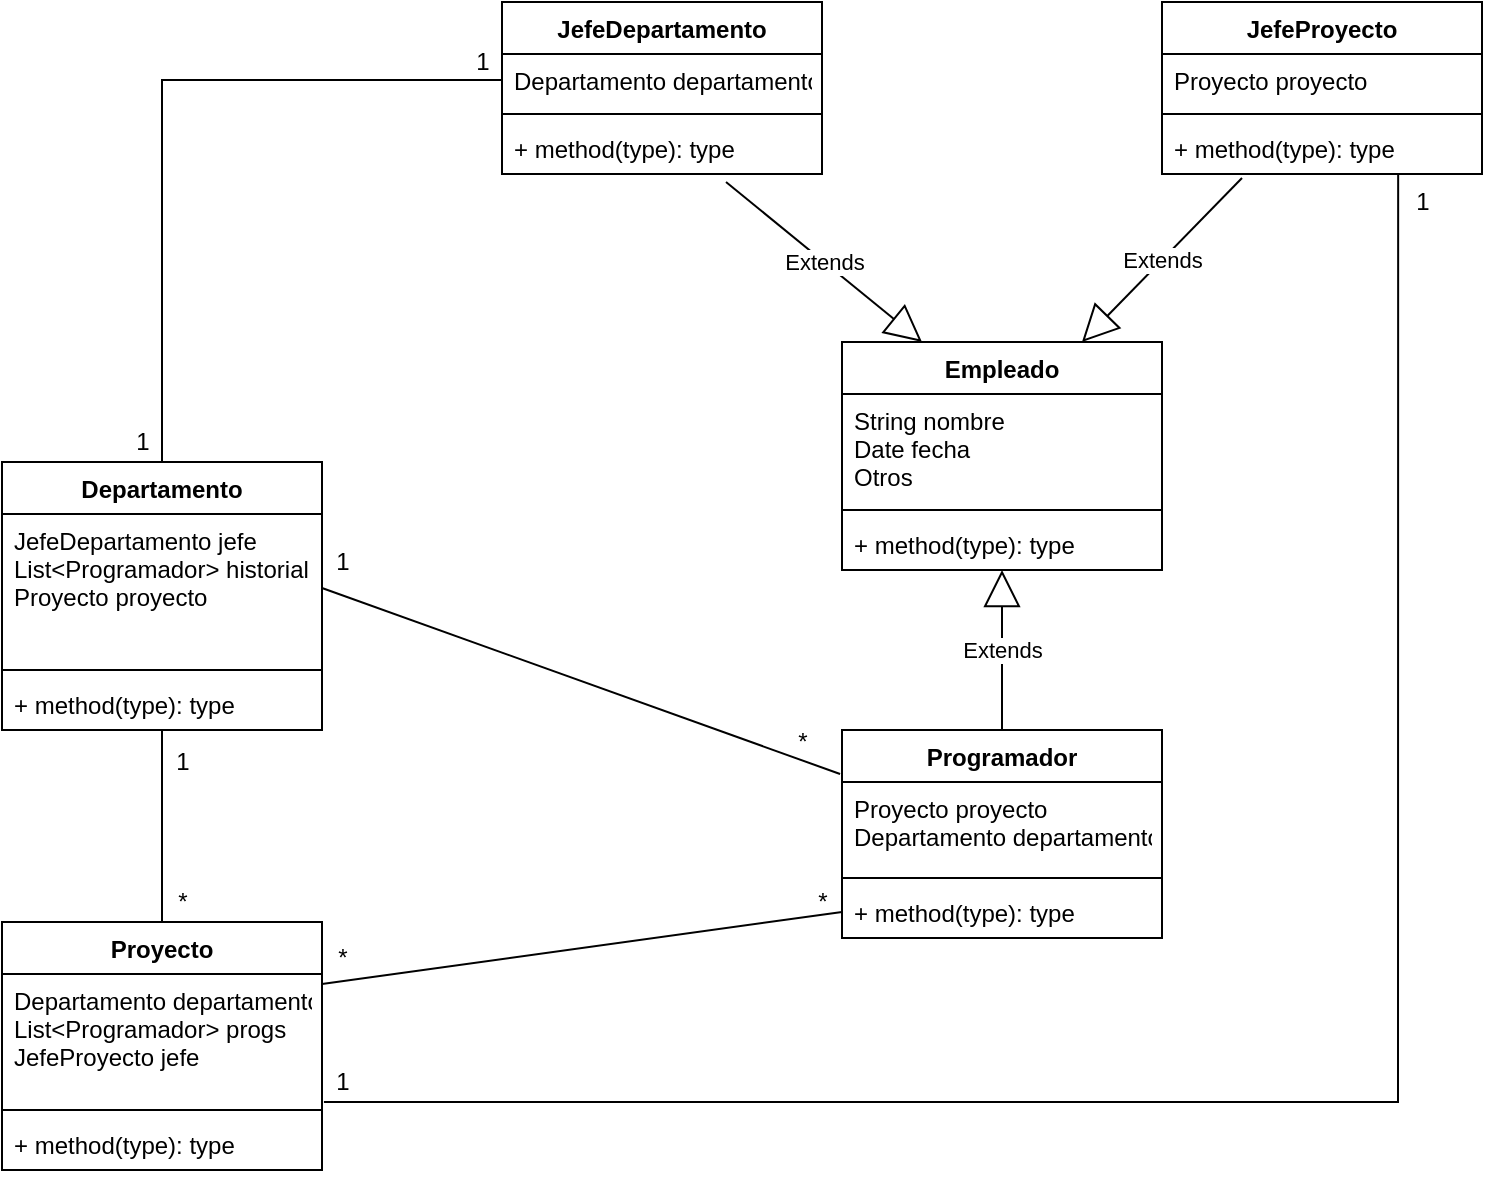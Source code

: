 <mxfile version="15.8.9" type="device"><diagram id="6awkEKinRNKF7E7Rf8-H" name="Page-1"><mxGraphModel dx="1504" dy="1833" grid="1" gridSize="10" guides="1" tooltips="1" connect="1" arrows="1" fold="1" page="1" pageScale="1" pageWidth="827" pageHeight="1169" math="0" shadow="0"><root><mxCell id="0"/><mxCell id="1" parent="0"/><mxCell id="YJmdhCVPj8coSrt_KRkf-1" value="Departamento" style="swimlane;fontStyle=1;align=center;verticalAlign=top;childLayout=stackLayout;horizontal=1;startSize=26;horizontalStack=0;resizeParent=1;resizeParentMax=0;resizeLast=0;collapsible=1;marginBottom=0;" vertex="1" parent="1"><mxGeometry x="40" y="10" width="160" height="134" as="geometry"/></mxCell><mxCell id="YJmdhCVPj8coSrt_KRkf-2" value="JefeDepartamento jefe&#xA;List&lt;Programador&gt; historial &#xA;Proyecto proyecto&#xA;" style="text;strokeColor=none;fillColor=none;align=left;verticalAlign=top;spacingLeft=4;spacingRight=4;overflow=hidden;rotatable=0;points=[[0,0.5],[1,0.5]];portConstraint=eastwest;" vertex="1" parent="YJmdhCVPj8coSrt_KRkf-1"><mxGeometry y="26" width="160" height="74" as="geometry"/></mxCell><mxCell id="YJmdhCVPj8coSrt_KRkf-3" value="" style="line;strokeWidth=1;fillColor=none;align=left;verticalAlign=middle;spacingTop=-1;spacingLeft=3;spacingRight=3;rotatable=0;labelPosition=right;points=[];portConstraint=eastwest;" vertex="1" parent="YJmdhCVPj8coSrt_KRkf-1"><mxGeometry y="100" width="160" height="8" as="geometry"/></mxCell><mxCell id="YJmdhCVPj8coSrt_KRkf-4" value="+ method(type): type" style="text;strokeColor=none;fillColor=none;align=left;verticalAlign=top;spacingLeft=4;spacingRight=4;overflow=hidden;rotatable=0;points=[[0,0.5],[1,0.5]];portConstraint=eastwest;" vertex="1" parent="YJmdhCVPj8coSrt_KRkf-1"><mxGeometry y="108" width="160" height="26" as="geometry"/></mxCell><mxCell id="YJmdhCVPj8coSrt_KRkf-9" value="Proyecto" style="swimlane;fontStyle=1;align=center;verticalAlign=top;childLayout=stackLayout;horizontal=1;startSize=26;horizontalStack=0;resizeParent=1;resizeParentMax=0;resizeLast=0;collapsible=1;marginBottom=0;" vertex="1" parent="1"><mxGeometry x="40" y="240" width="160" height="124" as="geometry"/></mxCell><mxCell id="YJmdhCVPj8coSrt_KRkf-10" value="Departamento departamento&#xA;List&lt;Programador&gt; progs&#xA;JefeProyecto jefe&#xA;&#xA;" style="text;strokeColor=none;fillColor=none;align=left;verticalAlign=top;spacingLeft=4;spacingRight=4;overflow=hidden;rotatable=0;points=[[0,0.5],[1,0.5]];portConstraint=eastwest;" vertex="1" parent="YJmdhCVPj8coSrt_KRkf-9"><mxGeometry y="26" width="160" height="64" as="geometry"/></mxCell><mxCell id="YJmdhCVPj8coSrt_KRkf-11" value="" style="line;strokeWidth=1;fillColor=none;align=left;verticalAlign=middle;spacingTop=-1;spacingLeft=3;spacingRight=3;rotatable=0;labelPosition=right;points=[];portConstraint=eastwest;" vertex="1" parent="YJmdhCVPj8coSrt_KRkf-9"><mxGeometry y="90" width="160" height="8" as="geometry"/></mxCell><mxCell id="YJmdhCVPj8coSrt_KRkf-12" value="+ method(type): type" style="text;strokeColor=none;fillColor=none;align=left;verticalAlign=top;spacingLeft=4;spacingRight=4;overflow=hidden;rotatable=0;points=[[0,0.5],[1,0.5]];portConstraint=eastwest;" vertex="1" parent="YJmdhCVPj8coSrt_KRkf-9"><mxGeometry y="98" width="160" height="26" as="geometry"/></mxCell><mxCell id="YJmdhCVPj8coSrt_KRkf-21" value="" style="endArrow=none;html=1;rounded=0;entryX=0.5;entryY=1;entryDx=0;entryDy=0;exitX=0.5;exitY=0;exitDx=0;exitDy=0;" edge="1" parent="1" source="YJmdhCVPj8coSrt_KRkf-9" target="YJmdhCVPj8coSrt_KRkf-1"><mxGeometry width="50" height="50" relative="1" as="geometry"><mxPoint x="60" y="210" as="sourcePoint"/><mxPoint x="110" y="160" as="targetPoint"/></mxGeometry></mxCell><mxCell id="YJmdhCVPj8coSrt_KRkf-22" value="1" style="text;html=1;align=center;verticalAlign=middle;resizable=0;points=[];autosize=1;strokeColor=none;fillColor=none;" vertex="1" parent="1"><mxGeometry x="120" y="150" width="20" height="20" as="geometry"/></mxCell><mxCell id="YJmdhCVPj8coSrt_KRkf-23" value="*" style="text;html=1;align=center;verticalAlign=middle;resizable=0;points=[];autosize=1;strokeColor=none;fillColor=none;" vertex="1" parent="1"><mxGeometry x="120" y="220" width="20" height="20" as="geometry"/></mxCell><mxCell id="YJmdhCVPj8coSrt_KRkf-25" value="1" style="text;html=1;align=center;verticalAlign=middle;resizable=0;points=[];autosize=1;strokeColor=none;fillColor=none;" vertex="1" parent="1"><mxGeometry x="100" y="-10" width="20" height="20" as="geometry"/></mxCell><mxCell id="YJmdhCVPj8coSrt_KRkf-30" value="JefeDepartamento" style="swimlane;fontStyle=1;align=center;verticalAlign=top;childLayout=stackLayout;horizontal=1;startSize=26;horizontalStack=0;resizeParent=1;resizeParentMax=0;resizeLast=0;collapsible=1;marginBottom=0;" vertex="1" parent="1"><mxGeometry x="290" y="-220" width="160" height="86" as="geometry"/></mxCell><mxCell id="YJmdhCVPj8coSrt_KRkf-31" value="Departamento departamento" style="text;strokeColor=none;fillColor=none;align=left;verticalAlign=top;spacingLeft=4;spacingRight=4;overflow=hidden;rotatable=0;points=[[0,0.5],[1,0.5]];portConstraint=eastwest;" vertex="1" parent="YJmdhCVPj8coSrt_KRkf-30"><mxGeometry y="26" width="160" height="26" as="geometry"/></mxCell><mxCell id="YJmdhCVPj8coSrt_KRkf-32" value="" style="line;strokeWidth=1;fillColor=none;align=left;verticalAlign=middle;spacingTop=-1;spacingLeft=3;spacingRight=3;rotatable=0;labelPosition=right;points=[];portConstraint=eastwest;" vertex="1" parent="YJmdhCVPj8coSrt_KRkf-30"><mxGeometry y="52" width="160" height="8" as="geometry"/></mxCell><mxCell id="YJmdhCVPj8coSrt_KRkf-33" value="+ method(type): type" style="text;strokeColor=none;fillColor=none;align=left;verticalAlign=top;spacingLeft=4;spacingRight=4;overflow=hidden;rotatable=0;points=[[0,0.5],[1,0.5]];portConstraint=eastwest;" vertex="1" parent="YJmdhCVPj8coSrt_KRkf-30"><mxGeometry y="60" width="160" height="26" as="geometry"/></mxCell><mxCell id="YJmdhCVPj8coSrt_KRkf-35" value="JefeProyecto" style="swimlane;fontStyle=1;align=center;verticalAlign=top;childLayout=stackLayout;horizontal=1;startSize=26;horizontalStack=0;resizeParent=1;resizeParentMax=0;resizeLast=0;collapsible=1;marginBottom=0;" vertex="1" parent="1"><mxGeometry x="620" y="-220" width="160" height="86" as="geometry"/></mxCell><mxCell id="YJmdhCVPj8coSrt_KRkf-36" value="Proyecto proyecto" style="text;strokeColor=none;fillColor=none;align=left;verticalAlign=top;spacingLeft=4;spacingRight=4;overflow=hidden;rotatable=0;points=[[0,0.5],[1,0.5]];portConstraint=eastwest;" vertex="1" parent="YJmdhCVPj8coSrt_KRkf-35"><mxGeometry y="26" width="160" height="26" as="geometry"/></mxCell><mxCell id="YJmdhCVPj8coSrt_KRkf-37" value="" style="line;strokeWidth=1;fillColor=none;align=left;verticalAlign=middle;spacingTop=-1;spacingLeft=3;spacingRight=3;rotatable=0;labelPosition=right;points=[];portConstraint=eastwest;" vertex="1" parent="YJmdhCVPj8coSrt_KRkf-35"><mxGeometry y="52" width="160" height="8" as="geometry"/></mxCell><mxCell id="YJmdhCVPj8coSrt_KRkf-38" value="+ method(type): type" style="text;strokeColor=none;fillColor=none;align=left;verticalAlign=top;spacingLeft=4;spacingRight=4;overflow=hidden;rotatable=0;points=[[0,0.5],[1,0.5]];portConstraint=eastwest;" vertex="1" parent="YJmdhCVPj8coSrt_KRkf-35"><mxGeometry y="60" width="160" height="26" as="geometry"/></mxCell><mxCell id="YJmdhCVPj8coSrt_KRkf-40" value="Extends" style="endArrow=block;endSize=16;endFill=0;html=1;rounded=0;entryX=0.25;entryY=0;entryDx=0;entryDy=0;exitX=0.7;exitY=1.154;exitDx=0;exitDy=0;exitPerimeter=0;" edge="1" parent="1" source="YJmdhCVPj8coSrt_KRkf-33" target="YJmdhCVPj8coSrt_KRkf-44"><mxGeometry width="160" relative="1" as="geometry"><mxPoint x="310" y="-80" as="sourcePoint"/><mxPoint x="460" y="-50" as="targetPoint"/><Array as="points"/></mxGeometry></mxCell><mxCell id="YJmdhCVPj8coSrt_KRkf-41" value="Extends" style="endArrow=block;endSize=16;endFill=0;html=1;rounded=0;entryX=0.75;entryY=0;entryDx=0;entryDy=0;exitX=0.25;exitY=1.077;exitDx=0;exitDy=0;exitPerimeter=0;" edge="1" parent="1" source="YJmdhCVPj8coSrt_KRkf-38" target="YJmdhCVPj8coSrt_KRkf-44"><mxGeometry width="160" relative="1" as="geometry"><mxPoint x="580" y="-90" as="sourcePoint"/><mxPoint x="570" y="-50" as="targetPoint"/></mxGeometry></mxCell><mxCell id="YJmdhCVPj8coSrt_KRkf-42" value="" style="endArrow=none;html=1;rounded=0;exitX=0.5;exitY=0;exitDx=0;exitDy=0;entryX=0;entryY=0.5;entryDx=0;entryDy=0;" edge="1" parent="1" source="YJmdhCVPj8coSrt_KRkf-1" target="YJmdhCVPj8coSrt_KRkf-31"><mxGeometry width="50" height="50" relative="1" as="geometry"><mxPoint x="130" y="-30" as="sourcePoint"/><mxPoint x="180" y="-80" as="targetPoint"/><Array as="points"><mxPoint x="120" y="-181"/></Array></mxGeometry></mxCell><mxCell id="YJmdhCVPj8coSrt_KRkf-43" value="1" style="text;html=1;align=center;verticalAlign=middle;resizable=0;points=[];autosize=1;strokeColor=none;fillColor=none;" vertex="1" parent="1"><mxGeometry x="270" y="-200" width="20" height="20" as="geometry"/></mxCell><mxCell id="YJmdhCVPj8coSrt_KRkf-44" value="Empleado" style="swimlane;fontStyle=1;align=center;verticalAlign=top;childLayout=stackLayout;horizontal=1;startSize=26;horizontalStack=0;resizeParent=1;resizeParentMax=0;resizeLast=0;collapsible=1;marginBottom=0;" vertex="1" parent="1"><mxGeometry x="460" y="-50" width="160" height="114" as="geometry"/></mxCell><mxCell id="YJmdhCVPj8coSrt_KRkf-45" value="String nombre&#xA;Date fecha&#xA;Otros&#xA;&#xA;" style="text;strokeColor=none;fillColor=none;align=left;verticalAlign=top;spacingLeft=4;spacingRight=4;overflow=hidden;rotatable=0;points=[[0,0.5],[1,0.5]];portConstraint=eastwest;" vertex="1" parent="YJmdhCVPj8coSrt_KRkf-44"><mxGeometry y="26" width="160" height="54" as="geometry"/></mxCell><mxCell id="YJmdhCVPj8coSrt_KRkf-46" value="" style="line;strokeWidth=1;fillColor=none;align=left;verticalAlign=middle;spacingTop=-1;spacingLeft=3;spacingRight=3;rotatable=0;labelPosition=right;points=[];portConstraint=eastwest;" vertex="1" parent="YJmdhCVPj8coSrt_KRkf-44"><mxGeometry y="80" width="160" height="8" as="geometry"/></mxCell><mxCell id="YJmdhCVPj8coSrt_KRkf-47" value="+ method(type): type" style="text;strokeColor=none;fillColor=none;align=left;verticalAlign=top;spacingLeft=4;spacingRight=4;overflow=hidden;rotatable=0;points=[[0,0.5],[1,0.5]];portConstraint=eastwest;" vertex="1" parent="YJmdhCVPj8coSrt_KRkf-44"><mxGeometry y="88" width="160" height="26" as="geometry"/></mxCell><mxCell id="YJmdhCVPj8coSrt_KRkf-48" value="" style="endArrow=none;html=1;rounded=0;entryX=0.738;entryY=1;entryDx=0;entryDy=0;entryPerimeter=0;exitX=1.006;exitY=1;exitDx=0;exitDy=0;exitPerimeter=0;" edge="1" parent="1" source="YJmdhCVPj8coSrt_KRkf-10" target="YJmdhCVPj8coSrt_KRkf-38"><mxGeometry width="50" height="50" relative="1" as="geometry"><mxPoint x="730" y="170" as="sourcePoint"/><mxPoint x="780" y="120" as="targetPoint"/><Array as="points"><mxPoint x="738" y="330"/></Array></mxGeometry></mxCell><mxCell id="YJmdhCVPj8coSrt_KRkf-49" value="1" style="text;html=1;align=center;verticalAlign=middle;resizable=0;points=[];autosize=1;strokeColor=none;fillColor=none;" vertex="1" parent="1"><mxGeometry x="740" y="-130" width="20" height="20" as="geometry"/></mxCell><mxCell id="YJmdhCVPj8coSrt_KRkf-51" value="1" style="text;html=1;align=center;verticalAlign=middle;resizable=0;points=[];autosize=1;strokeColor=none;fillColor=none;" vertex="1" parent="1"><mxGeometry x="200" y="310" width="20" height="20" as="geometry"/></mxCell><mxCell id="YJmdhCVPj8coSrt_KRkf-52" value="Programador" style="swimlane;fontStyle=1;align=center;verticalAlign=top;childLayout=stackLayout;horizontal=1;startSize=26;horizontalStack=0;resizeParent=1;resizeParentMax=0;resizeLast=0;collapsible=1;marginBottom=0;" vertex="1" parent="1"><mxGeometry x="460" y="144" width="160" height="104" as="geometry"/></mxCell><mxCell id="YJmdhCVPj8coSrt_KRkf-53" value="Proyecto proyecto&#xA;Departamento departamento&#xA;" style="text;strokeColor=none;fillColor=none;align=left;verticalAlign=top;spacingLeft=4;spacingRight=4;overflow=hidden;rotatable=0;points=[[0,0.5],[1,0.5]];portConstraint=eastwest;" vertex="1" parent="YJmdhCVPj8coSrt_KRkf-52"><mxGeometry y="26" width="160" height="44" as="geometry"/></mxCell><mxCell id="YJmdhCVPj8coSrt_KRkf-54" value="" style="line;strokeWidth=1;fillColor=none;align=left;verticalAlign=middle;spacingTop=-1;spacingLeft=3;spacingRight=3;rotatable=0;labelPosition=right;points=[];portConstraint=eastwest;" vertex="1" parent="YJmdhCVPj8coSrt_KRkf-52"><mxGeometry y="70" width="160" height="8" as="geometry"/></mxCell><mxCell id="YJmdhCVPj8coSrt_KRkf-55" value="+ method(type): type" style="text;strokeColor=none;fillColor=none;align=left;verticalAlign=top;spacingLeft=4;spacingRight=4;overflow=hidden;rotatable=0;points=[[0,0.5],[1,0.5]];portConstraint=eastwest;" vertex="1" parent="YJmdhCVPj8coSrt_KRkf-52"><mxGeometry y="78" width="160" height="26" as="geometry"/></mxCell><mxCell id="YJmdhCVPj8coSrt_KRkf-56" value="Extends" style="endArrow=block;endSize=16;endFill=0;html=1;rounded=0;entryX=0.5;entryY=1;entryDx=0;entryDy=0;exitX=0.5;exitY=0;exitDx=0;exitDy=0;" edge="1" parent="1" source="YJmdhCVPj8coSrt_KRkf-52" target="YJmdhCVPj8coSrt_KRkf-44"><mxGeometry width="160" relative="1" as="geometry"><mxPoint x="520" y="110" as="sourcePoint"/><mxPoint x="520" y="170" as="targetPoint"/></mxGeometry></mxCell><mxCell id="YJmdhCVPj8coSrt_KRkf-57" value="" style="endArrow=none;html=1;rounded=0;exitX=1;exitY=0.25;exitDx=0;exitDy=0;entryX=0;entryY=0.5;entryDx=0;entryDy=0;" edge="1" parent="1" source="YJmdhCVPj8coSrt_KRkf-9" target="YJmdhCVPj8coSrt_KRkf-55"><mxGeometry width="50" height="50" relative="1" as="geometry"><mxPoint x="350" y="185" as="sourcePoint"/><mxPoint x="400" y="135" as="targetPoint"/></mxGeometry></mxCell><mxCell id="YJmdhCVPj8coSrt_KRkf-59" value="*" style="text;html=1;align=center;verticalAlign=middle;resizable=0;points=[];autosize=1;strokeColor=none;fillColor=none;" vertex="1" parent="1"><mxGeometry x="200" y="248" width="20" height="20" as="geometry"/></mxCell><mxCell id="YJmdhCVPj8coSrt_KRkf-60" value="*" style="text;html=1;align=center;verticalAlign=middle;resizable=0;points=[];autosize=1;strokeColor=none;fillColor=none;" vertex="1" parent="1"><mxGeometry x="440" y="220" width="20" height="20" as="geometry"/></mxCell><mxCell id="YJmdhCVPj8coSrt_KRkf-61" value="" style="endArrow=none;html=1;rounded=0;exitX=1;exitY=0.5;exitDx=0;exitDy=0;entryX=-0.006;entryY=-0.091;entryDx=0;entryDy=0;entryPerimeter=0;" edge="1" parent="1" source="YJmdhCVPj8coSrt_KRkf-2" target="YJmdhCVPj8coSrt_KRkf-53"><mxGeometry width="50" height="50" relative="1" as="geometry"><mxPoint x="390" y="140" as="sourcePoint"/><mxPoint x="440" y="90" as="targetPoint"/></mxGeometry></mxCell><mxCell id="YJmdhCVPj8coSrt_KRkf-62" value="1" style="text;html=1;align=center;verticalAlign=middle;resizable=0;points=[];autosize=1;strokeColor=none;fillColor=none;" vertex="1" parent="1"><mxGeometry x="200" y="50" width="20" height="20" as="geometry"/></mxCell><mxCell id="YJmdhCVPj8coSrt_KRkf-63" value="*" style="text;html=1;align=center;verticalAlign=middle;resizable=0;points=[];autosize=1;strokeColor=none;fillColor=none;" vertex="1" parent="1"><mxGeometry x="430" y="140" width="20" height="20" as="geometry"/></mxCell></root></mxGraphModel></diagram></mxfile>